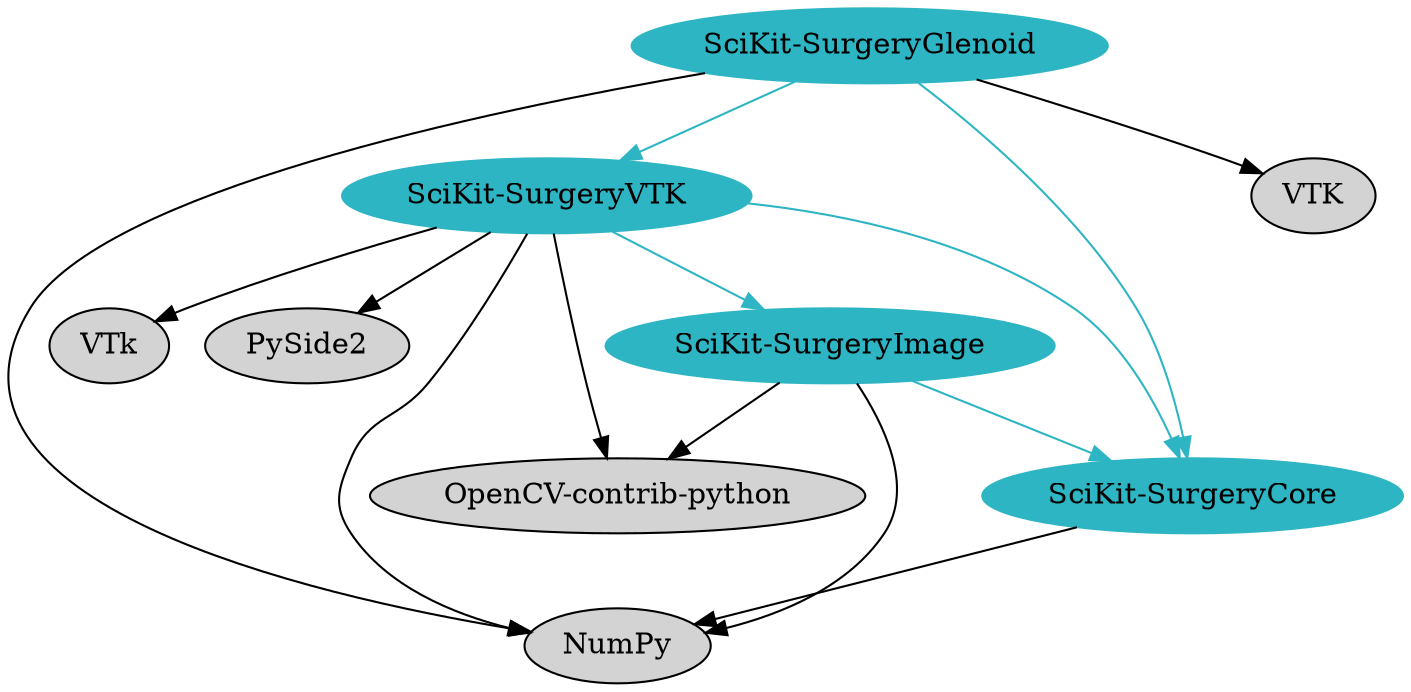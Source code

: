 digraph prof {
	ratio = fill;
	node [style=filled];
	"SciKit-SurgeryGlenoid" -> "NumPy";
	"SciKit-SurgeryGlenoid" -> "SciKit-SurgeryVTK" [color="0.515 0.762 0.762"];
	"SciKit-SurgeryGlenoid" -> "SciKit-SurgeryCore" [color="0.515 0.762 0.762"];
	"SciKit-SurgeryGlenoid" -> "VTK";
	
	"SciKit-SurgeryVTK" -> "NumPy";
	"SciKit-SurgeryVTK" -> "VTk";
	"SciKit-SurgeryVTK" -> "PySide2";
	"SciKit-SurgeryVTK" -> "OpenCV-contrib-python";
	"SciKit-SurgeryVTK" -> "SciKit-SurgeryCore" [color="0.515 0.762 0.762"];
	"SciKit-SurgeryVTK" -> "SciKit-SurgeryImage" [color="0.515 0.762 0.762"];

	"SciKit-SurgeryImage" -> "NumPy";
	"SciKit-SurgeryImage" -> "OpenCV-contrib-python";
	"SciKit-SurgeryImage" -> "SciKit-SurgeryCore" [color="0.515 0.762 0.762"];
	"SciKit-SurgeryCore" -> "NumPy";

"SciKit-SurgeryGlenoid" [color="0.515 0.762 0.762"];
"SciKit-SurgeryVTK"[color="0.515 0.762 0.762"];
"SciKit-SurgeryImage"[color="0.515 0.762 0.762"];
"SciKit-SurgeryCore"[color="0.515 0.762 0.762"];
} 

